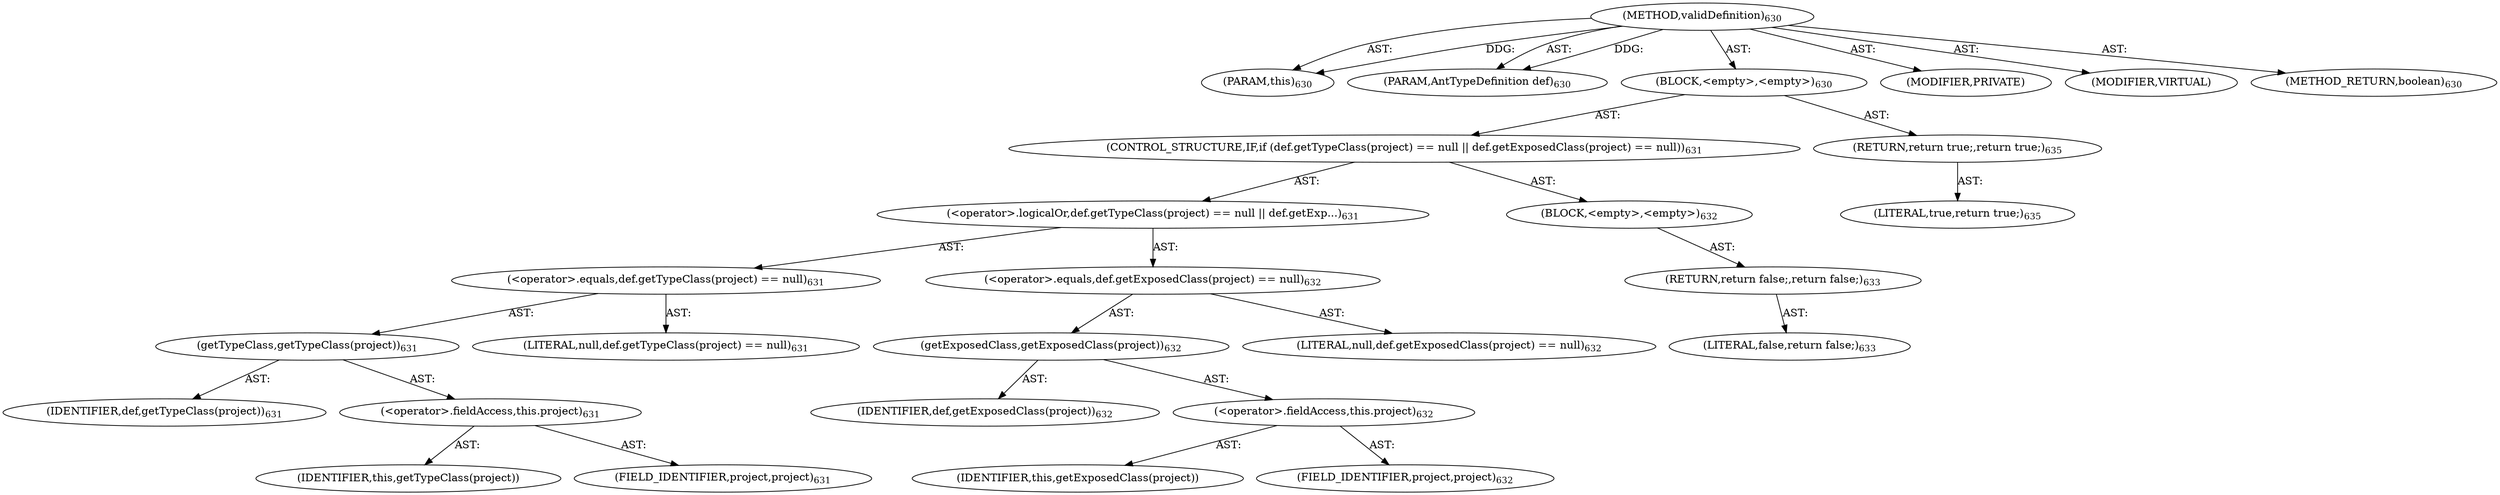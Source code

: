 digraph "validDefinition" {  
"111669149720" [label = <(METHOD,validDefinition)<SUB>630</SUB>> ]
"115964117049" [label = <(PARAM,this)<SUB>630</SUB>> ]
"115964117050" [label = <(PARAM,AntTypeDefinition def)<SUB>630</SUB>> ]
"25769803846" [label = <(BLOCK,&lt;empty&gt;,&lt;empty&gt;)<SUB>630</SUB>> ]
"47244640288" [label = <(CONTROL_STRUCTURE,IF,if (def.getTypeClass(project) == null || def.getExposedClass(project) == null))<SUB>631</SUB>> ]
"30064771376" [label = <(&lt;operator&gt;.logicalOr,def.getTypeClass(project) == null || def.getExp...)<SUB>631</SUB>> ]
"30064771377" [label = <(&lt;operator&gt;.equals,def.getTypeClass(project) == null)<SUB>631</SUB>> ]
"30064771378" [label = <(getTypeClass,getTypeClass(project))<SUB>631</SUB>> ]
"68719477031" [label = <(IDENTIFIER,def,getTypeClass(project))<SUB>631</SUB>> ]
"30064771379" [label = <(&lt;operator&gt;.fieldAccess,this.project)<SUB>631</SUB>> ]
"68719477032" [label = <(IDENTIFIER,this,getTypeClass(project))> ]
"55834574920" [label = <(FIELD_IDENTIFIER,project,project)<SUB>631</SUB>> ]
"90194313255" [label = <(LITERAL,null,def.getTypeClass(project) == null)<SUB>631</SUB>> ]
"30064771380" [label = <(&lt;operator&gt;.equals,def.getExposedClass(project) == null)<SUB>632</SUB>> ]
"30064771381" [label = <(getExposedClass,getExposedClass(project))<SUB>632</SUB>> ]
"68719477033" [label = <(IDENTIFIER,def,getExposedClass(project))<SUB>632</SUB>> ]
"30064771382" [label = <(&lt;operator&gt;.fieldAccess,this.project)<SUB>632</SUB>> ]
"68719477034" [label = <(IDENTIFIER,this,getExposedClass(project))> ]
"55834574921" [label = <(FIELD_IDENTIFIER,project,project)<SUB>632</SUB>> ]
"90194313256" [label = <(LITERAL,null,def.getExposedClass(project) == null)<SUB>632</SUB>> ]
"25769803847" [label = <(BLOCK,&lt;empty&gt;,&lt;empty&gt;)<SUB>632</SUB>> ]
"146028888085" [label = <(RETURN,return false;,return false;)<SUB>633</SUB>> ]
"90194313257" [label = <(LITERAL,false,return false;)<SUB>633</SUB>> ]
"146028888086" [label = <(RETURN,return true;,return true;)<SUB>635</SUB>> ]
"90194313258" [label = <(LITERAL,true,return true;)<SUB>635</SUB>> ]
"133143986241" [label = <(MODIFIER,PRIVATE)> ]
"133143986242" [label = <(MODIFIER,VIRTUAL)> ]
"128849018904" [label = <(METHOD_RETURN,boolean)<SUB>630</SUB>> ]
  "111669149720" -> "115964117049"  [ label = "AST: "] 
  "111669149720" -> "115964117050"  [ label = "AST: "] 
  "111669149720" -> "25769803846"  [ label = "AST: "] 
  "111669149720" -> "133143986241"  [ label = "AST: "] 
  "111669149720" -> "133143986242"  [ label = "AST: "] 
  "111669149720" -> "128849018904"  [ label = "AST: "] 
  "25769803846" -> "47244640288"  [ label = "AST: "] 
  "25769803846" -> "146028888086"  [ label = "AST: "] 
  "47244640288" -> "30064771376"  [ label = "AST: "] 
  "47244640288" -> "25769803847"  [ label = "AST: "] 
  "30064771376" -> "30064771377"  [ label = "AST: "] 
  "30064771376" -> "30064771380"  [ label = "AST: "] 
  "30064771377" -> "30064771378"  [ label = "AST: "] 
  "30064771377" -> "90194313255"  [ label = "AST: "] 
  "30064771378" -> "68719477031"  [ label = "AST: "] 
  "30064771378" -> "30064771379"  [ label = "AST: "] 
  "30064771379" -> "68719477032"  [ label = "AST: "] 
  "30064771379" -> "55834574920"  [ label = "AST: "] 
  "30064771380" -> "30064771381"  [ label = "AST: "] 
  "30064771380" -> "90194313256"  [ label = "AST: "] 
  "30064771381" -> "68719477033"  [ label = "AST: "] 
  "30064771381" -> "30064771382"  [ label = "AST: "] 
  "30064771382" -> "68719477034"  [ label = "AST: "] 
  "30064771382" -> "55834574921"  [ label = "AST: "] 
  "25769803847" -> "146028888085"  [ label = "AST: "] 
  "146028888085" -> "90194313257"  [ label = "AST: "] 
  "146028888086" -> "90194313258"  [ label = "AST: "] 
  "111669149720" -> "115964117049"  [ label = "DDG: "] 
  "111669149720" -> "115964117050"  [ label = "DDG: "] 
}
